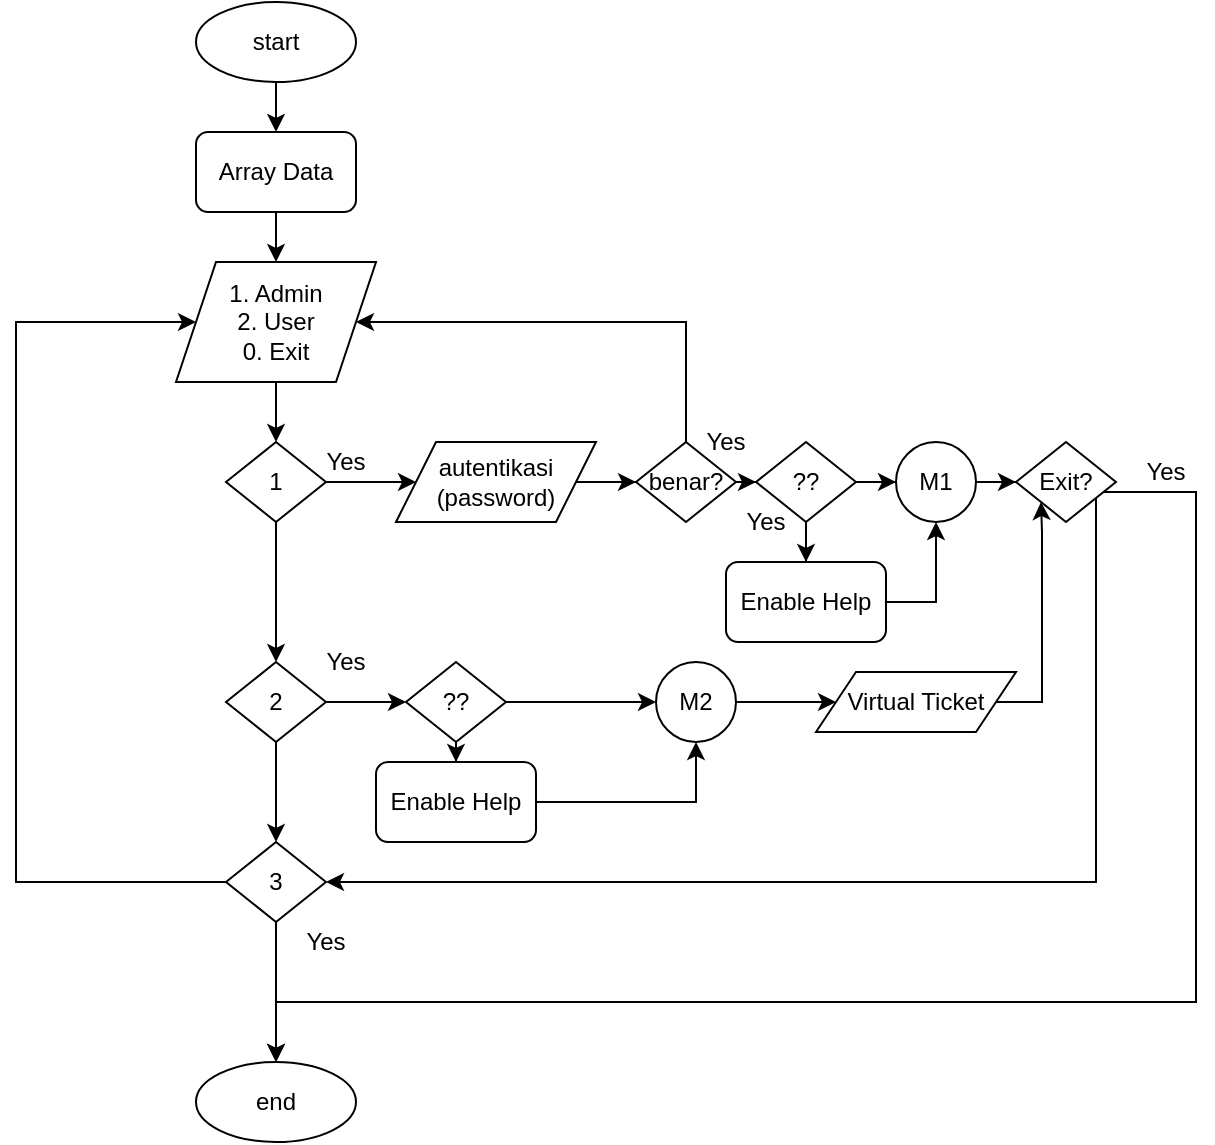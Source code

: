 <mxfile version="15.5.5" type="github" pages="2">
  <diagram id="hb6NsM7nAMPG9iKG7rpU" name="Page-1">
    <mxGraphModel dx="1385" dy="643" grid="1" gridSize="10" guides="1" tooltips="1" connect="1" arrows="1" fold="1" page="1" pageScale="1" pageWidth="850" pageHeight="1100" math="0" shadow="0">
      <root>
        <mxCell id="0" />
        <mxCell id="1" parent="0" />
        <mxCell id="vosuJRXYaA8_VXcrHYac-3" style="edgeStyle=orthogonalEdgeStyle;rounded=0;orthogonalLoop=1;jettySize=auto;html=1;entryX=0.5;entryY=0;entryDx=0;entryDy=0;" parent="1" source="eCmKjQ0upBn9_kmeyqOr-1" target="vosuJRXYaA8_VXcrHYac-1" edge="1">
          <mxGeometry relative="1" as="geometry" />
        </mxCell>
        <mxCell id="eCmKjQ0upBn9_kmeyqOr-1" value="start" style="ellipse;whiteSpace=wrap;html=1;" parent="1" vertex="1">
          <mxGeometry x="240" y="70" width="80" height="40" as="geometry" />
        </mxCell>
        <mxCell id="eCmKjQ0upBn9_kmeyqOr-2" value="end" style="ellipse;whiteSpace=wrap;html=1;" parent="1" vertex="1">
          <mxGeometry x="240" y="600" width="80" height="40" as="geometry" />
        </mxCell>
        <mxCell id="Pv-iLYCdN-UV9PzMXZFo-1" style="edgeStyle=orthogonalEdgeStyle;rounded=0;orthogonalLoop=1;jettySize=auto;html=1;" edge="1" parent="1" source="vosuJRXYaA8_VXcrHYac-1" target="vosuJRXYaA8_VXcrHYac-2">
          <mxGeometry relative="1" as="geometry" />
        </mxCell>
        <mxCell id="vosuJRXYaA8_VXcrHYac-1" value="Array Data" style="rounded=1;whiteSpace=wrap;html=1;" parent="1" vertex="1">
          <mxGeometry x="240" y="135" width="80" height="40" as="geometry" />
        </mxCell>
        <mxCell id="vosuJRXYaA8_VXcrHYac-7" style="edgeStyle=orthogonalEdgeStyle;rounded=0;orthogonalLoop=1;jettySize=auto;html=1;entryX=0.5;entryY=0;entryDx=0;entryDy=0;" parent="1" source="vosuJRXYaA8_VXcrHYac-2" target="vosuJRXYaA8_VXcrHYac-4" edge="1">
          <mxGeometry relative="1" as="geometry" />
        </mxCell>
        <mxCell id="vosuJRXYaA8_VXcrHYac-2" value="1. Admin&lt;br&gt;2. User&lt;br&gt;0. Exit" style="shape=parallelogram;perimeter=parallelogramPerimeter;whiteSpace=wrap;html=1;fixedSize=1;" parent="1" vertex="1">
          <mxGeometry x="230" y="200" width="100" height="60" as="geometry" />
        </mxCell>
        <mxCell id="vosuJRXYaA8_VXcrHYac-8" style="edgeStyle=orthogonalEdgeStyle;rounded=0;orthogonalLoop=1;jettySize=auto;html=1;entryX=0.5;entryY=0;entryDx=0;entryDy=0;" parent="1" source="vosuJRXYaA8_VXcrHYac-4" target="vosuJRXYaA8_VXcrHYac-5" edge="1">
          <mxGeometry relative="1" as="geometry" />
        </mxCell>
        <mxCell id="vosuJRXYaA8_VXcrHYac-11" style="edgeStyle=orthogonalEdgeStyle;rounded=0;orthogonalLoop=1;jettySize=auto;html=1;" parent="1" source="vosuJRXYaA8_VXcrHYac-4" target="vosuJRXYaA8_VXcrHYac-10" edge="1">
          <mxGeometry relative="1" as="geometry" />
        </mxCell>
        <mxCell id="vosuJRXYaA8_VXcrHYac-4" value="1" style="rhombus;whiteSpace=wrap;html=1;" parent="1" vertex="1">
          <mxGeometry x="255" y="290" width="50" height="40" as="geometry" />
        </mxCell>
        <mxCell id="vosuJRXYaA8_VXcrHYac-9" style="edgeStyle=orthogonalEdgeStyle;rounded=0;orthogonalLoop=1;jettySize=auto;html=1;" parent="1" source="vosuJRXYaA8_VXcrHYac-5" target="vosuJRXYaA8_VXcrHYac-6" edge="1">
          <mxGeometry relative="1" as="geometry" />
        </mxCell>
        <mxCell id="nOQOWbLnpu32lXgDOBHC-3" style="edgeStyle=orthogonalEdgeStyle;rounded=0;orthogonalLoop=1;jettySize=auto;html=1;entryX=0;entryY=0.5;entryDx=0;entryDy=0;" parent="1" source="vosuJRXYaA8_VXcrHYac-5" target="vosuJRXYaA8_VXcrHYac-30" edge="1">
          <mxGeometry relative="1" as="geometry" />
        </mxCell>
        <mxCell id="vosuJRXYaA8_VXcrHYac-5" value="2" style="rhombus;whiteSpace=wrap;html=1;" parent="1" vertex="1">
          <mxGeometry x="255" y="400" width="50" height="40" as="geometry" />
        </mxCell>
        <mxCell id="vosuJRXYaA8_VXcrHYac-24" style="edgeStyle=orthogonalEdgeStyle;rounded=0;orthogonalLoop=1;jettySize=auto;html=1;" parent="1" source="vosuJRXYaA8_VXcrHYac-6" target="eCmKjQ0upBn9_kmeyqOr-2" edge="1">
          <mxGeometry relative="1" as="geometry" />
        </mxCell>
        <mxCell id="vosuJRXYaA8_VXcrHYac-25" style="edgeStyle=orthogonalEdgeStyle;rounded=0;orthogonalLoop=1;jettySize=auto;html=1;entryX=0;entryY=0.5;entryDx=0;entryDy=0;" parent="1" source="vosuJRXYaA8_VXcrHYac-6" target="vosuJRXYaA8_VXcrHYac-2" edge="1">
          <mxGeometry relative="1" as="geometry">
            <Array as="points">
              <mxPoint x="150" y="510" />
              <mxPoint x="150" y="230" />
            </Array>
          </mxGeometry>
        </mxCell>
        <mxCell id="vosuJRXYaA8_VXcrHYac-6" value="3" style="rhombus;whiteSpace=wrap;html=1;" parent="1" vertex="1">
          <mxGeometry x="255" y="490" width="50" height="40" as="geometry" />
        </mxCell>
        <mxCell id="vosuJRXYaA8_VXcrHYac-13" style="edgeStyle=orthogonalEdgeStyle;rounded=0;orthogonalLoop=1;jettySize=auto;html=1;entryX=0;entryY=0.5;entryDx=0;entryDy=0;" parent="1" source="vosuJRXYaA8_VXcrHYac-10" target="vosuJRXYaA8_VXcrHYac-12" edge="1">
          <mxGeometry relative="1" as="geometry" />
        </mxCell>
        <mxCell id="vosuJRXYaA8_VXcrHYac-10" value="autentikasi (password)" style="shape=parallelogram;perimeter=parallelogramPerimeter;whiteSpace=wrap;html=1;fixedSize=1;" parent="1" vertex="1">
          <mxGeometry x="340" y="290" width="100" height="40" as="geometry" />
        </mxCell>
        <mxCell id="vosuJRXYaA8_VXcrHYac-14" style="edgeStyle=orthogonalEdgeStyle;rounded=0;orthogonalLoop=1;jettySize=auto;html=1;entryX=1;entryY=0.5;entryDx=0;entryDy=0;" parent="1" source="vosuJRXYaA8_VXcrHYac-12" target="vosuJRXYaA8_VXcrHYac-2" edge="1">
          <mxGeometry relative="1" as="geometry">
            <Array as="points">
              <mxPoint x="485" y="230" />
            </Array>
          </mxGeometry>
        </mxCell>
        <mxCell id="nOQOWbLnpu32lXgDOBHC-9" value="" style="edgeStyle=orthogonalEdgeStyle;rounded=0;orthogonalLoop=1;jettySize=auto;html=1;" parent="1" source="vosuJRXYaA8_VXcrHYac-12" target="nOQOWbLnpu32lXgDOBHC-7" edge="1">
          <mxGeometry relative="1" as="geometry" />
        </mxCell>
        <mxCell id="vosuJRXYaA8_VXcrHYac-12" value="benar?" style="rhombus;whiteSpace=wrap;html=1;" parent="1" vertex="1">
          <mxGeometry x="460" y="290" width="50" height="40" as="geometry" />
        </mxCell>
        <mxCell id="vosuJRXYaA8_VXcrHYac-41" style="edgeStyle=orthogonalEdgeStyle;rounded=0;orthogonalLoop=1;jettySize=auto;html=1;entryX=0;entryY=0.5;entryDx=0;entryDy=0;" parent="1" source="vosuJRXYaA8_VXcrHYac-16" target="vosuJRXYaA8_VXcrHYac-40" edge="1">
          <mxGeometry relative="1" as="geometry" />
        </mxCell>
        <mxCell id="vosuJRXYaA8_VXcrHYac-16" value="M1" style="ellipse;whiteSpace=wrap;html=1;aspect=fixed;" parent="1" vertex="1">
          <mxGeometry x="590" y="290" width="40" height="40" as="geometry" />
        </mxCell>
        <mxCell id="vosuJRXYaA8_VXcrHYac-18" value="Yes" style="text;html=1;strokeColor=none;fillColor=none;align=center;verticalAlign=middle;whiteSpace=wrap;rounded=0;" parent="1" vertex="1">
          <mxGeometry x="490" y="280" width="30" height="20" as="geometry" />
        </mxCell>
        <mxCell id="vosuJRXYaA8_VXcrHYac-20" value="Yes" style="text;html=1;strokeColor=none;fillColor=none;align=center;verticalAlign=middle;whiteSpace=wrap;rounded=0;" parent="1" vertex="1">
          <mxGeometry x="300" y="290" width="30" height="20" as="geometry" />
        </mxCell>
        <mxCell id="vosuJRXYaA8_VXcrHYac-21" value="Yes" style="text;html=1;strokeColor=none;fillColor=none;align=center;verticalAlign=middle;whiteSpace=wrap;rounded=0;" parent="1" vertex="1">
          <mxGeometry x="300" y="390" width="30" height="20" as="geometry" />
        </mxCell>
        <mxCell id="vosuJRXYaA8_VXcrHYac-22" value="Yes" style="text;html=1;strokeColor=none;fillColor=none;align=center;verticalAlign=middle;whiteSpace=wrap;rounded=0;" parent="1" vertex="1">
          <mxGeometry x="290" y="530" width="30" height="20" as="geometry" />
        </mxCell>
        <mxCell id="nOQOWbLnpu32lXgDOBHC-18" style="edgeStyle=orthogonalEdgeStyle;rounded=0;orthogonalLoop=1;jettySize=auto;html=1;entryX=0;entryY=0.5;entryDx=0;entryDy=0;" parent="1" source="vosuJRXYaA8_VXcrHYac-23" target="vosuJRXYaA8_VXcrHYac-45" edge="1">
          <mxGeometry relative="1" as="geometry" />
        </mxCell>
        <mxCell id="vosuJRXYaA8_VXcrHYac-23" value="M2" style="ellipse;whiteSpace=wrap;html=1;aspect=fixed;" parent="1" vertex="1">
          <mxGeometry x="470" y="400" width="40" height="40" as="geometry" />
        </mxCell>
        <mxCell id="nOQOWbLnpu32lXgDOBHC-2" value="" style="edgeStyle=orthogonalEdgeStyle;rounded=0;orthogonalLoop=1;jettySize=auto;html=1;" parent="1" source="vosuJRXYaA8_VXcrHYac-30" target="vosuJRXYaA8_VXcrHYac-32" edge="1">
          <mxGeometry relative="1" as="geometry" />
        </mxCell>
        <mxCell id="nOQOWbLnpu32lXgDOBHC-4" style="edgeStyle=orthogonalEdgeStyle;rounded=0;orthogonalLoop=1;jettySize=auto;html=1;" parent="1" source="vosuJRXYaA8_VXcrHYac-30" target="vosuJRXYaA8_VXcrHYac-23" edge="1">
          <mxGeometry relative="1" as="geometry" />
        </mxCell>
        <mxCell id="vosuJRXYaA8_VXcrHYac-30" value="??" style="rhombus;whiteSpace=wrap;html=1;" parent="1" vertex="1">
          <mxGeometry x="345" y="400" width="50" height="40" as="geometry" />
        </mxCell>
        <mxCell id="nOQOWbLnpu32lXgDOBHC-5" style="edgeStyle=orthogonalEdgeStyle;rounded=0;orthogonalLoop=1;jettySize=auto;html=1;" parent="1" source="vosuJRXYaA8_VXcrHYac-32" target="vosuJRXYaA8_VXcrHYac-23" edge="1">
          <mxGeometry relative="1" as="geometry" />
        </mxCell>
        <mxCell id="vosuJRXYaA8_VXcrHYac-32" value="Enable Help" style="rounded=1;whiteSpace=wrap;html=1;" parent="1" vertex="1">
          <mxGeometry x="330" y="450" width="80" height="40" as="geometry" />
        </mxCell>
        <mxCell id="vosuJRXYaA8_VXcrHYac-42" style="edgeStyle=orthogonalEdgeStyle;rounded=0;orthogonalLoop=1;jettySize=auto;html=1;entryX=1;entryY=0.5;entryDx=0;entryDy=0;" parent="1" source="vosuJRXYaA8_VXcrHYac-40" target="vosuJRXYaA8_VXcrHYac-6" edge="1">
          <mxGeometry relative="1" as="geometry">
            <Array as="points">
              <mxPoint x="690" y="510" />
            </Array>
          </mxGeometry>
        </mxCell>
        <mxCell id="vosuJRXYaA8_VXcrHYac-43" style="edgeStyle=orthogonalEdgeStyle;rounded=0;orthogonalLoop=1;jettySize=auto;html=1;entryX=0.5;entryY=0;entryDx=0;entryDy=0;" parent="1" source="vosuJRXYaA8_VXcrHYac-40" target="eCmKjQ0upBn9_kmeyqOr-2" edge="1">
          <mxGeometry relative="1" as="geometry">
            <Array as="points">
              <mxPoint x="740" y="315" />
              <mxPoint x="740" y="570" />
              <mxPoint x="280" y="570" />
            </Array>
          </mxGeometry>
        </mxCell>
        <mxCell id="vosuJRXYaA8_VXcrHYac-40" value="Exit?" style="rhombus;whiteSpace=wrap;html=1;" parent="1" vertex="1">
          <mxGeometry x="650" y="290" width="50" height="40" as="geometry" />
        </mxCell>
        <mxCell id="vosuJRXYaA8_VXcrHYac-44" value="Yes" style="text;html=1;strokeColor=none;fillColor=none;align=center;verticalAlign=middle;whiteSpace=wrap;rounded=0;" parent="1" vertex="1">
          <mxGeometry x="710" y="295" width="30" height="20" as="geometry" />
        </mxCell>
        <mxCell id="vosuJRXYaA8_VXcrHYac-48" style="edgeStyle=orthogonalEdgeStyle;rounded=0;orthogonalLoop=1;jettySize=auto;html=1;entryX=0;entryY=1;entryDx=0;entryDy=0;" parent="1" source="vosuJRXYaA8_VXcrHYac-45" target="vosuJRXYaA8_VXcrHYac-40" edge="1">
          <mxGeometry relative="1" as="geometry">
            <Array as="points">
              <mxPoint x="663" y="420" />
              <mxPoint x="663" y="335" />
            </Array>
          </mxGeometry>
        </mxCell>
        <mxCell id="vosuJRXYaA8_VXcrHYac-45" value="Virtual Ticket" style="shape=parallelogram;perimeter=parallelogramPerimeter;whiteSpace=wrap;html=1;fixedSize=1;" parent="1" vertex="1">
          <mxGeometry x="550" y="405" width="100" height="30" as="geometry" />
        </mxCell>
        <mxCell id="nOQOWbLnpu32lXgDOBHC-10" style="edgeStyle=orthogonalEdgeStyle;rounded=0;orthogonalLoop=1;jettySize=auto;html=1;entryX=0;entryY=0.5;entryDx=0;entryDy=0;" parent="1" source="nOQOWbLnpu32lXgDOBHC-7" target="vosuJRXYaA8_VXcrHYac-16" edge="1">
          <mxGeometry relative="1" as="geometry" />
        </mxCell>
        <mxCell id="nOQOWbLnpu32lXgDOBHC-13" style="edgeStyle=orthogonalEdgeStyle;rounded=0;orthogonalLoop=1;jettySize=auto;html=1;entryX=0.5;entryY=0;entryDx=0;entryDy=0;" parent="1" source="nOQOWbLnpu32lXgDOBHC-7" target="nOQOWbLnpu32lXgDOBHC-12" edge="1">
          <mxGeometry relative="1" as="geometry" />
        </mxCell>
        <mxCell id="nOQOWbLnpu32lXgDOBHC-7" value="??" style="rhombus;whiteSpace=wrap;html=1;" parent="1" vertex="1">
          <mxGeometry x="520" y="290" width="50" height="40" as="geometry" />
        </mxCell>
        <mxCell id="nOQOWbLnpu32lXgDOBHC-11" value="Yes" style="text;html=1;strokeColor=none;fillColor=none;align=center;verticalAlign=middle;whiteSpace=wrap;rounded=0;" parent="1" vertex="1">
          <mxGeometry x="510" y="320" width="30" height="20" as="geometry" />
        </mxCell>
        <mxCell id="nOQOWbLnpu32lXgDOBHC-15" style="edgeStyle=orthogonalEdgeStyle;rounded=0;orthogonalLoop=1;jettySize=auto;html=1;" parent="1" source="nOQOWbLnpu32lXgDOBHC-12" target="vosuJRXYaA8_VXcrHYac-16" edge="1">
          <mxGeometry relative="1" as="geometry" />
        </mxCell>
        <mxCell id="nOQOWbLnpu32lXgDOBHC-12" value="Enable Help" style="rounded=1;whiteSpace=wrap;html=1;" parent="1" vertex="1">
          <mxGeometry x="505" y="350" width="80" height="40" as="geometry" />
        </mxCell>
      </root>
    </mxGraphModel>
  </diagram>
  <diagram id="3Ao4bJp269FtvJa_k522" name="Page-2">
    <mxGraphModel dx="1662" dy="772" grid="1" gridSize="10" guides="1" tooltips="1" connect="1" arrows="1" fold="1" page="1" pageScale="1" pageWidth="850" pageHeight="1100" math="0" shadow="0">
      <root>
        <mxCell id="AJvfLH4SdPfNCLHBaozL-0" />
        <mxCell id="AJvfLH4SdPfNCLHBaozL-1" parent="AJvfLH4SdPfNCLHBaozL-0" />
      </root>
    </mxGraphModel>
  </diagram>
</mxfile>
